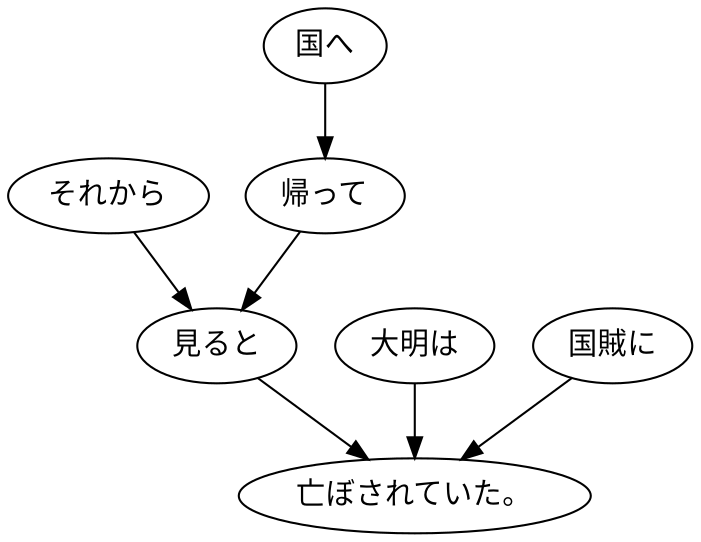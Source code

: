 digraph graph4438 {
	node0 [label="それから"];
	node1 [label="国へ"];
	node2 [label="帰って"];
	node3 [label="見ると"];
	node4 [label="大明は"];
	node5 [label="国賊に"];
	node6 [label="亡ぼされていた。"];
	node0 -> node3;
	node1 -> node2;
	node2 -> node3;
	node3 -> node6;
	node4 -> node6;
	node5 -> node6;
}
